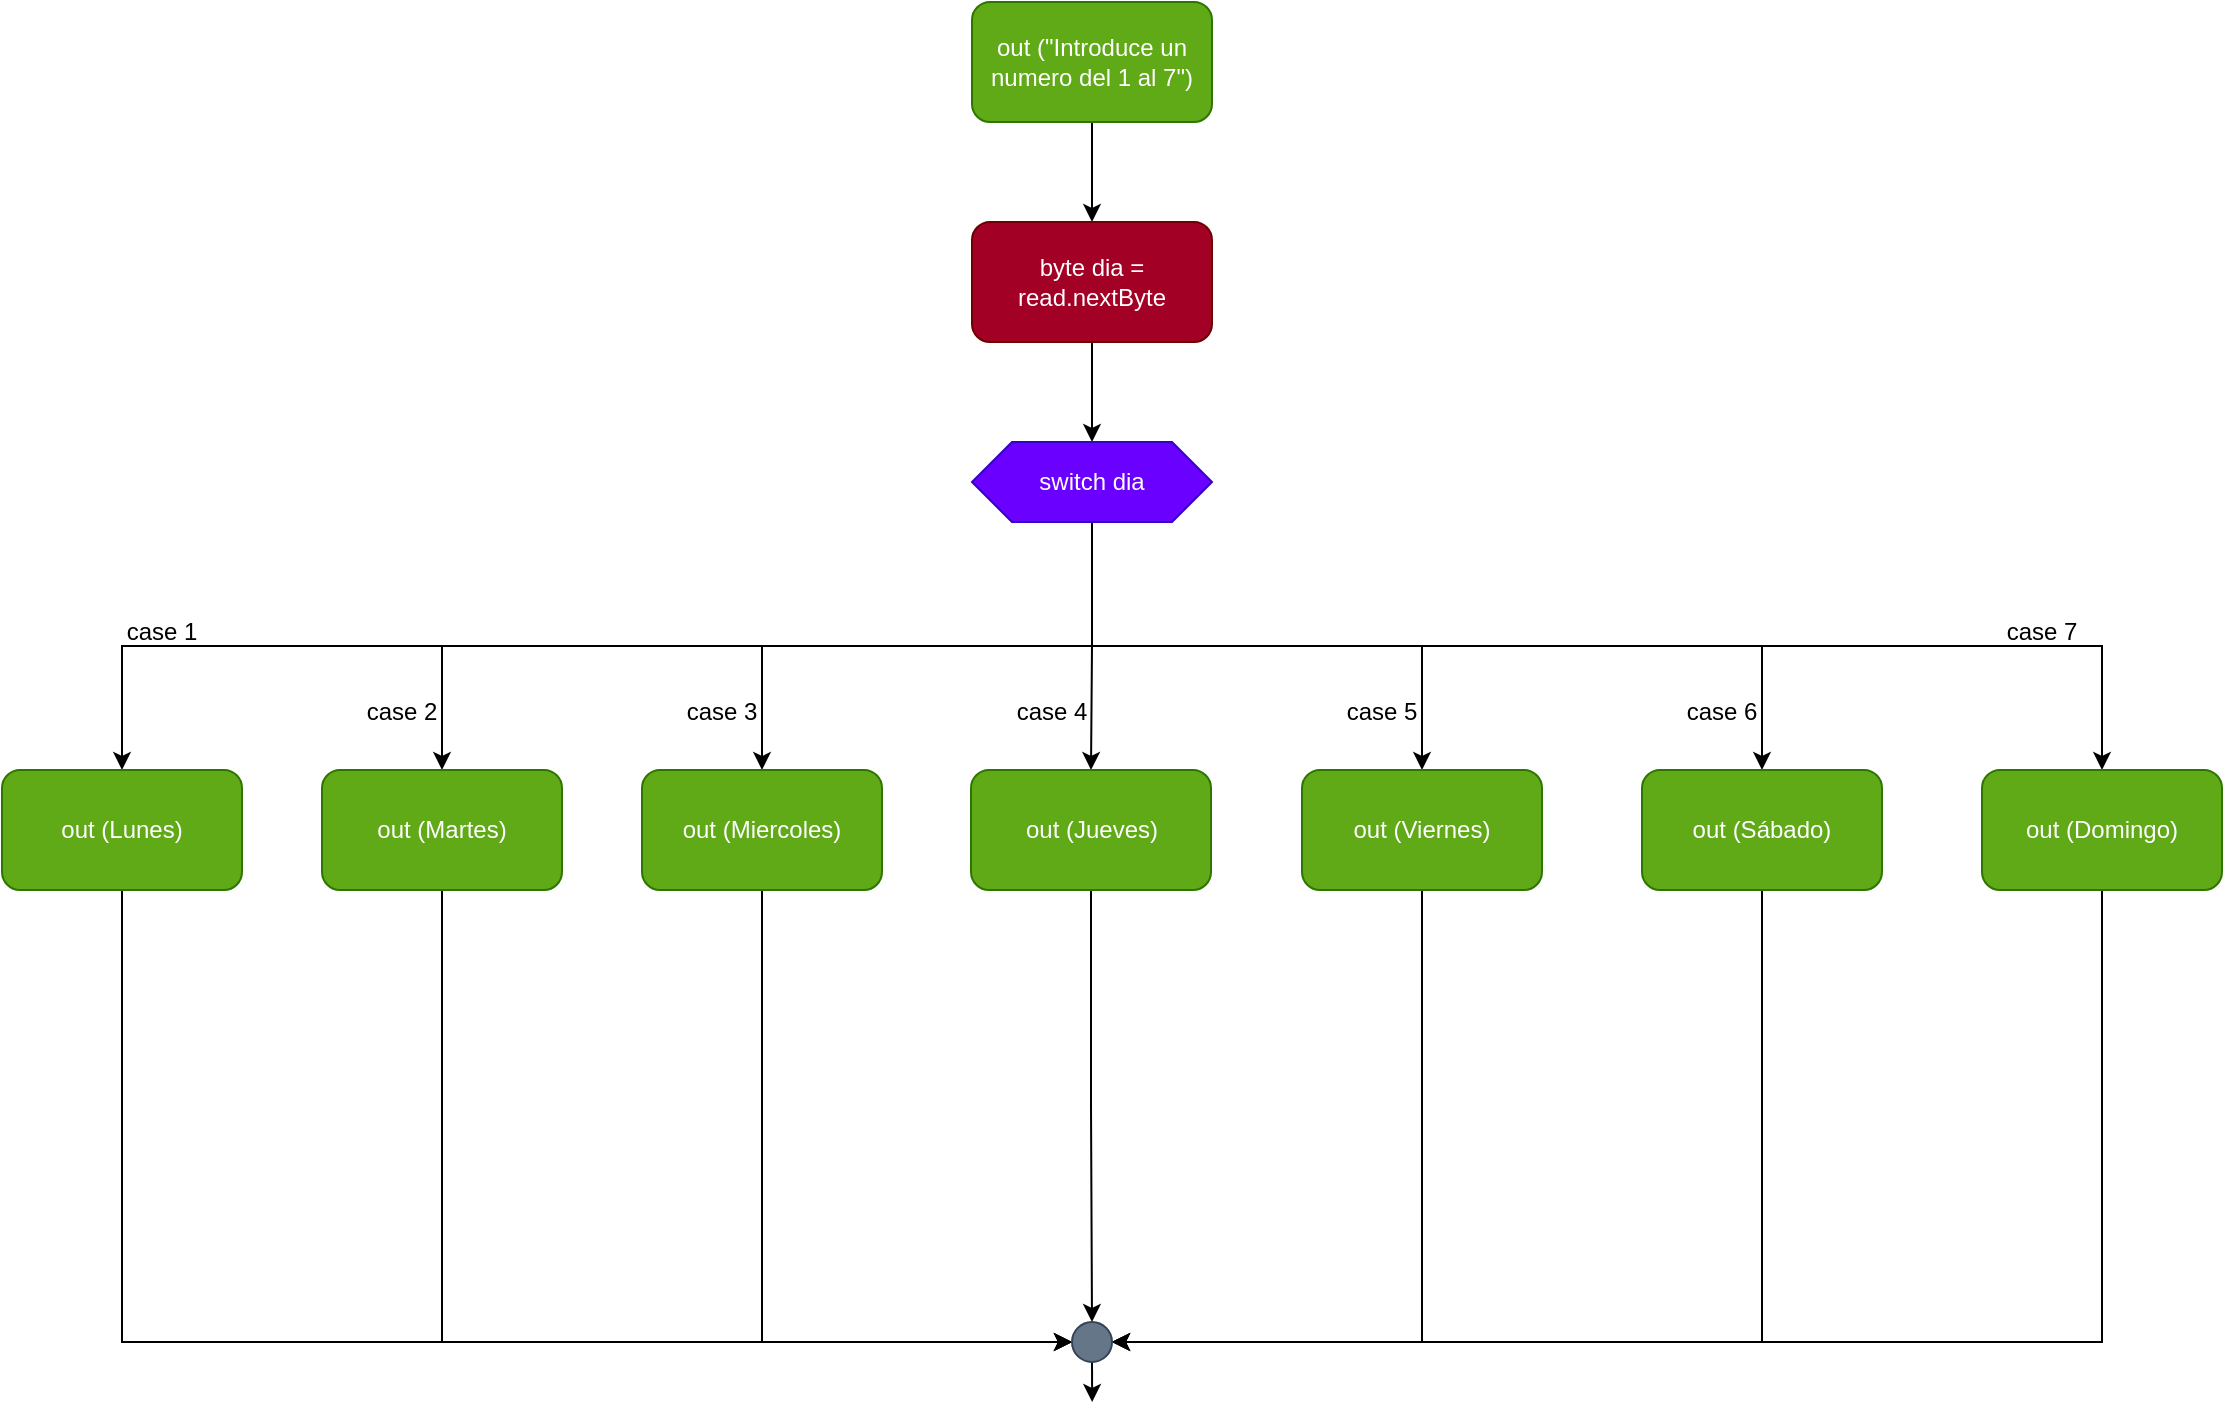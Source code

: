 <mxfile version="20.4.0" type="github">
  <diagram id="C5RBs43oDa-KdzZeNtuy" name="Page-1">
    <mxGraphModel dx="1447" dy="767" grid="1" gridSize="10" guides="1" tooltips="1" connect="1" arrows="0" fold="1" page="1" pageScale="1" pageWidth="1169" pageHeight="827" math="0" shadow="0">
      <root>
        <mxCell id="WIyWlLk6GJQsqaUBKTNV-0" />
        <mxCell id="WIyWlLk6GJQsqaUBKTNV-1" parent="WIyWlLk6GJQsqaUBKTNV-0" />
        <mxCell id="DYOzu0cz5z-bIzs9s9Vn-2" style="edgeStyle=orthogonalEdgeStyle;rounded=0;orthogonalLoop=1;jettySize=auto;html=1;exitX=0.5;exitY=1;exitDx=0;exitDy=0;entryX=0.5;entryY=0;entryDx=0;entryDy=0;" edge="1" parent="WIyWlLk6GJQsqaUBKTNV-1" source="DYOzu0cz5z-bIzs9s9Vn-0" target="DYOzu0cz5z-bIzs9s9Vn-1">
          <mxGeometry relative="1" as="geometry" />
        </mxCell>
        <mxCell id="DYOzu0cz5z-bIzs9s9Vn-0" value="out (&quot;Introduce un numero del 1 al 7&quot;)" style="rounded=1;whiteSpace=wrap;html=1;fillColor=#60a917;fontColor=#ffffff;strokeColor=#2D7600;" vertex="1" parent="WIyWlLk6GJQsqaUBKTNV-1">
          <mxGeometry x="514" y="63" width="120" height="60" as="geometry" />
        </mxCell>
        <mxCell id="DYOzu0cz5z-bIzs9s9Vn-4" style="edgeStyle=orthogonalEdgeStyle;rounded=0;orthogonalLoop=1;jettySize=auto;html=1;exitX=0.5;exitY=1;exitDx=0;exitDy=0;entryX=0.5;entryY=0;entryDx=0;entryDy=0;" edge="1" parent="WIyWlLk6GJQsqaUBKTNV-1" source="DYOzu0cz5z-bIzs9s9Vn-1" target="DYOzu0cz5z-bIzs9s9Vn-3">
          <mxGeometry relative="1" as="geometry" />
        </mxCell>
        <mxCell id="DYOzu0cz5z-bIzs9s9Vn-1" value="byte dia = read.nextByte" style="rounded=1;whiteSpace=wrap;html=1;fillColor=#a20025;fontColor=#ffffff;strokeColor=#6F0000;" vertex="1" parent="WIyWlLk6GJQsqaUBKTNV-1">
          <mxGeometry x="514" y="173" width="120" height="60" as="geometry" />
        </mxCell>
        <mxCell id="DYOzu0cz5z-bIzs9s9Vn-12" style="edgeStyle=orthogonalEdgeStyle;rounded=0;orthogonalLoop=1;jettySize=auto;html=1;exitX=0.5;exitY=1;exitDx=0;exitDy=0;entryX=0.5;entryY=0;entryDx=0;entryDy=0;" edge="1" parent="WIyWlLk6GJQsqaUBKTNV-1" source="DYOzu0cz5z-bIzs9s9Vn-3" target="DYOzu0cz5z-bIzs9s9Vn-8">
          <mxGeometry relative="1" as="geometry" />
        </mxCell>
        <mxCell id="DYOzu0cz5z-bIzs9s9Vn-13" style="edgeStyle=orthogonalEdgeStyle;rounded=0;orthogonalLoop=1;jettySize=auto;html=1;exitX=0.5;exitY=1;exitDx=0;exitDy=0;entryX=0.5;entryY=0;entryDx=0;entryDy=0;" edge="1" parent="WIyWlLk6GJQsqaUBKTNV-1" source="DYOzu0cz5z-bIzs9s9Vn-3" target="DYOzu0cz5z-bIzs9s9Vn-7">
          <mxGeometry relative="1" as="geometry" />
        </mxCell>
        <mxCell id="DYOzu0cz5z-bIzs9s9Vn-14" style="edgeStyle=orthogonalEdgeStyle;rounded=0;orthogonalLoop=1;jettySize=auto;html=1;exitX=0.5;exitY=1;exitDx=0;exitDy=0;entryX=0.5;entryY=0;entryDx=0;entryDy=0;" edge="1" parent="WIyWlLk6GJQsqaUBKTNV-1" source="DYOzu0cz5z-bIzs9s9Vn-3" target="DYOzu0cz5z-bIzs9s9Vn-9">
          <mxGeometry relative="1" as="geometry" />
        </mxCell>
        <mxCell id="DYOzu0cz5z-bIzs9s9Vn-15" style="edgeStyle=orthogonalEdgeStyle;rounded=0;orthogonalLoop=1;jettySize=auto;html=1;exitX=0.5;exitY=1;exitDx=0;exitDy=0;entryX=0.5;entryY=0;entryDx=0;entryDy=0;" edge="1" parent="WIyWlLk6GJQsqaUBKTNV-1" source="DYOzu0cz5z-bIzs9s9Vn-3" target="DYOzu0cz5z-bIzs9s9Vn-10">
          <mxGeometry relative="1" as="geometry" />
        </mxCell>
        <mxCell id="DYOzu0cz5z-bIzs9s9Vn-16" style="edgeStyle=orthogonalEdgeStyle;rounded=0;orthogonalLoop=1;jettySize=auto;html=1;exitX=0.5;exitY=1;exitDx=0;exitDy=0;entryX=0.5;entryY=0;entryDx=0;entryDy=0;" edge="1" parent="WIyWlLk6GJQsqaUBKTNV-1" source="DYOzu0cz5z-bIzs9s9Vn-3" target="DYOzu0cz5z-bIzs9s9Vn-11">
          <mxGeometry relative="1" as="geometry" />
        </mxCell>
        <mxCell id="DYOzu0cz5z-bIzs9s9Vn-17" style="edgeStyle=orthogonalEdgeStyle;rounded=0;orthogonalLoop=1;jettySize=auto;html=1;exitX=0.5;exitY=1;exitDx=0;exitDy=0;entryX=0.5;entryY=0;entryDx=0;entryDy=0;" edge="1" parent="WIyWlLk6GJQsqaUBKTNV-1" source="DYOzu0cz5z-bIzs9s9Vn-3" target="DYOzu0cz5z-bIzs9s9Vn-6">
          <mxGeometry relative="1" as="geometry" />
        </mxCell>
        <mxCell id="DYOzu0cz5z-bIzs9s9Vn-18" style="edgeStyle=orthogonalEdgeStyle;rounded=0;orthogonalLoop=1;jettySize=auto;html=1;exitX=0.5;exitY=1;exitDx=0;exitDy=0;entryX=0.5;entryY=0;entryDx=0;entryDy=0;" edge="1" parent="WIyWlLk6GJQsqaUBKTNV-1" source="DYOzu0cz5z-bIzs9s9Vn-3" target="DYOzu0cz5z-bIzs9s9Vn-5">
          <mxGeometry relative="1" as="geometry" />
        </mxCell>
        <mxCell id="DYOzu0cz5z-bIzs9s9Vn-3" value="switch dia" style="shape=hexagon;perimeter=hexagonPerimeter2;whiteSpace=wrap;html=1;fixedSize=1;fillColor=#6a00ff;fontColor=#ffffff;strokeColor=#3700CC;" vertex="1" parent="WIyWlLk6GJQsqaUBKTNV-1">
          <mxGeometry x="514" y="283" width="120" height="40" as="geometry" />
        </mxCell>
        <mxCell id="DYOzu0cz5z-bIzs9s9Vn-27" style="edgeStyle=orthogonalEdgeStyle;rounded=0;orthogonalLoop=1;jettySize=auto;html=1;exitX=0.5;exitY=1;exitDx=0;exitDy=0;entryX=0;entryY=0.5;entryDx=0;entryDy=0;" edge="1" parent="WIyWlLk6GJQsqaUBKTNV-1" source="DYOzu0cz5z-bIzs9s9Vn-5" target="DYOzu0cz5z-bIzs9s9Vn-19">
          <mxGeometry relative="1" as="geometry" />
        </mxCell>
        <mxCell id="DYOzu0cz5z-bIzs9s9Vn-5" value="out (Lunes)" style="rounded=1;whiteSpace=wrap;html=1;fillColor=#60a917;fontColor=#ffffff;strokeColor=#2D7600;" vertex="1" parent="WIyWlLk6GJQsqaUBKTNV-1">
          <mxGeometry x="29" y="447" width="120" height="60" as="geometry" />
        </mxCell>
        <mxCell id="DYOzu0cz5z-bIzs9s9Vn-26" style="edgeStyle=orthogonalEdgeStyle;rounded=0;orthogonalLoop=1;jettySize=auto;html=1;exitX=0.5;exitY=1;exitDx=0;exitDy=0;entryX=0;entryY=0.5;entryDx=0;entryDy=0;" edge="1" parent="WIyWlLk6GJQsqaUBKTNV-1" source="DYOzu0cz5z-bIzs9s9Vn-6" target="DYOzu0cz5z-bIzs9s9Vn-19">
          <mxGeometry relative="1" as="geometry" />
        </mxCell>
        <mxCell id="DYOzu0cz5z-bIzs9s9Vn-6" value="out (Martes)" style="rounded=1;whiteSpace=wrap;html=1;fillColor=#60a917;fontColor=#ffffff;strokeColor=#2D7600;" vertex="1" parent="WIyWlLk6GJQsqaUBKTNV-1">
          <mxGeometry x="189" y="447" width="120" height="60" as="geometry" />
        </mxCell>
        <mxCell id="DYOzu0cz5z-bIzs9s9Vn-25" style="edgeStyle=orthogonalEdgeStyle;rounded=0;orthogonalLoop=1;jettySize=auto;html=1;exitX=0.5;exitY=1;exitDx=0;exitDy=0;entryX=0;entryY=0.5;entryDx=0;entryDy=0;" edge="1" parent="WIyWlLk6GJQsqaUBKTNV-1" source="DYOzu0cz5z-bIzs9s9Vn-7" target="DYOzu0cz5z-bIzs9s9Vn-19">
          <mxGeometry relative="1" as="geometry" />
        </mxCell>
        <mxCell id="DYOzu0cz5z-bIzs9s9Vn-7" value="out (Miercoles)" style="rounded=1;whiteSpace=wrap;html=1;fillColor=#60a917;fontColor=#ffffff;strokeColor=#2D7600;" vertex="1" parent="WIyWlLk6GJQsqaUBKTNV-1">
          <mxGeometry x="349" y="447" width="120" height="60" as="geometry" />
        </mxCell>
        <mxCell id="DYOzu0cz5z-bIzs9s9Vn-21" style="edgeStyle=orthogonalEdgeStyle;rounded=0;orthogonalLoop=1;jettySize=auto;html=1;exitX=0.5;exitY=1;exitDx=0;exitDy=0;entryX=0.5;entryY=0;entryDx=0;entryDy=0;" edge="1" parent="WIyWlLk6GJQsqaUBKTNV-1" source="DYOzu0cz5z-bIzs9s9Vn-8" target="DYOzu0cz5z-bIzs9s9Vn-19">
          <mxGeometry relative="1" as="geometry" />
        </mxCell>
        <mxCell id="DYOzu0cz5z-bIzs9s9Vn-8" value="out (Jueves)" style="rounded=1;whiteSpace=wrap;html=1;fillColor=#60a917;fontColor=#ffffff;strokeColor=#2D7600;" vertex="1" parent="WIyWlLk6GJQsqaUBKTNV-1">
          <mxGeometry x="513.5" y="447" width="120" height="60" as="geometry" />
        </mxCell>
        <mxCell id="DYOzu0cz5z-bIzs9s9Vn-22" style="edgeStyle=orthogonalEdgeStyle;rounded=0;orthogonalLoop=1;jettySize=auto;html=1;exitX=0.5;exitY=1;exitDx=0;exitDy=0;entryX=1;entryY=0.5;entryDx=0;entryDy=0;" edge="1" parent="WIyWlLk6GJQsqaUBKTNV-1" source="DYOzu0cz5z-bIzs9s9Vn-9" target="DYOzu0cz5z-bIzs9s9Vn-19">
          <mxGeometry relative="1" as="geometry" />
        </mxCell>
        <mxCell id="DYOzu0cz5z-bIzs9s9Vn-9" value="out (Viernes)" style="rounded=1;whiteSpace=wrap;html=1;fillColor=#60a917;fontColor=#ffffff;strokeColor=#2D7600;" vertex="1" parent="WIyWlLk6GJQsqaUBKTNV-1">
          <mxGeometry x="679" y="447" width="120" height="60" as="geometry" />
        </mxCell>
        <mxCell id="DYOzu0cz5z-bIzs9s9Vn-23" style="edgeStyle=orthogonalEdgeStyle;rounded=0;orthogonalLoop=1;jettySize=auto;html=1;exitX=0.5;exitY=1;exitDx=0;exitDy=0;entryX=1;entryY=0.5;entryDx=0;entryDy=0;" edge="1" parent="WIyWlLk6GJQsqaUBKTNV-1" source="DYOzu0cz5z-bIzs9s9Vn-10" target="DYOzu0cz5z-bIzs9s9Vn-19">
          <mxGeometry relative="1" as="geometry" />
        </mxCell>
        <mxCell id="DYOzu0cz5z-bIzs9s9Vn-10" value="out (Sábado)" style="rounded=1;whiteSpace=wrap;html=1;fillColor=#60a917;fontColor=#ffffff;strokeColor=#2D7600;" vertex="1" parent="WIyWlLk6GJQsqaUBKTNV-1">
          <mxGeometry x="849" y="447" width="120" height="60" as="geometry" />
        </mxCell>
        <mxCell id="DYOzu0cz5z-bIzs9s9Vn-24" style="edgeStyle=orthogonalEdgeStyle;rounded=0;orthogonalLoop=1;jettySize=auto;html=1;exitX=0.5;exitY=1;exitDx=0;exitDy=0;entryX=1;entryY=0.5;entryDx=0;entryDy=0;" edge="1" parent="WIyWlLk6GJQsqaUBKTNV-1" source="DYOzu0cz5z-bIzs9s9Vn-11" target="DYOzu0cz5z-bIzs9s9Vn-19">
          <mxGeometry relative="1" as="geometry" />
        </mxCell>
        <mxCell id="DYOzu0cz5z-bIzs9s9Vn-11" value="out (Domingo)" style="rounded=1;whiteSpace=wrap;html=1;fillColor=#60a917;fontColor=#ffffff;strokeColor=#2D7600;" vertex="1" parent="WIyWlLk6GJQsqaUBKTNV-1">
          <mxGeometry x="1019" y="447" width="120" height="60" as="geometry" />
        </mxCell>
        <mxCell id="DYOzu0cz5z-bIzs9s9Vn-28" style="edgeStyle=orthogonalEdgeStyle;rounded=0;orthogonalLoop=1;jettySize=auto;html=1;exitX=0.5;exitY=1;exitDx=0;exitDy=0;" edge="1" parent="WIyWlLk6GJQsqaUBKTNV-1" source="DYOzu0cz5z-bIzs9s9Vn-19">
          <mxGeometry relative="1" as="geometry">
            <mxPoint x="574.083" y="763.0" as="targetPoint" />
          </mxGeometry>
        </mxCell>
        <mxCell id="DYOzu0cz5z-bIzs9s9Vn-19" value="" style="ellipse;whiteSpace=wrap;html=1;aspect=fixed;fillColor=#647687;fontColor=#ffffff;strokeColor=#314354;" vertex="1" parent="WIyWlLk6GJQsqaUBKTNV-1">
          <mxGeometry x="564" y="723" width="20" height="20" as="geometry" />
        </mxCell>
        <mxCell id="DYOzu0cz5z-bIzs9s9Vn-29" value="case 1" style="text;html=1;strokeColor=none;fillColor=none;align=center;verticalAlign=middle;whiteSpace=wrap;rounded=0;" vertex="1" parent="WIyWlLk6GJQsqaUBKTNV-1">
          <mxGeometry x="79" y="363" width="60" height="30" as="geometry" />
        </mxCell>
        <mxCell id="DYOzu0cz5z-bIzs9s9Vn-30" value="case 2" style="text;html=1;strokeColor=none;fillColor=none;align=center;verticalAlign=middle;whiteSpace=wrap;rounded=0;" vertex="1" parent="WIyWlLk6GJQsqaUBKTNV-1">
          <mxGeometry x="199" y="403" width="60" height="30" as="geometry" />
        </mxCell>
        <mxCell id="DYOzu0cz5z-bIzs9s9Vn-31" value="case 3" style="text;html=1;strokeColor=none;fillColor=none;align=center;verticalAlign=middle;whiteSpace=wrap;rounded=0;" vertex="1" parent="WIyWlLk6GJQsqaUBKTNV-1">
          <mxGeometry x="359" y="403" width="60" height="30" as="geometry" />
        </mxCell>
        <mxCell id="DYOzu0cz5z-bIzs9s9Vn-32" value="case 4" style="text;html=1;strokeColor=none;fillColor=none;align=center;verticalAlign=middle;whiteSpace=wrap;rounded=0;" vertex="1" parent="WIyWlLk6GJQsqaUBKTNV-1">
          <mxGeometry x="524" y="403" width="60" height="30" as="geometry" />
        </mxCell>
        <mxCell id="DYOzu0cz5z-bIzs9s9Vn-33" value="case 5" style="text;html=1;strokeColor=none;fillColor=none;align=center;verticalAlign=middle;whiteSpace=wrap;rounded=0;" vertex="1" parent="WIyWlLk6GJQsqaUBKTNV-1">
          <mxGeometry x="689" y="403" width="60" height="30" as="geometry" />
        </mxCell>
        <mxCell id="DYOzu0cz5z-bIzs9s9Vn-34" value="case 6" style="text;html=1;strokeColor=none;fillColor=none;align=center;verticalAlign=middle;whiteSpace=wrap;rounded=0;" vertex="1" parent="WIyWlLk6GJQsqaUBKTNV-1">
          <mxGeometry x="859" y="403" width="60" height="30" as="geometry" />
        </mxCell>
        <mxCell id="DYOzu0cz5z-bIzs9s9Vn-35" value="case 7" style="text;html=1;strokeColor=none;fillColor=none;align=center;verticalAlign=middle;whiteSpace=wrap;rounded=0;" vertex="1" parent="WIyWlLk6GJQsqaUBKTNV-1">
          <mxGeometry x="1019" y="363" width="60" height="30" as="geometry" />
        </mxCell>
      </root>
    </mxGraphModel>
  </diagram>
</mxfile>
